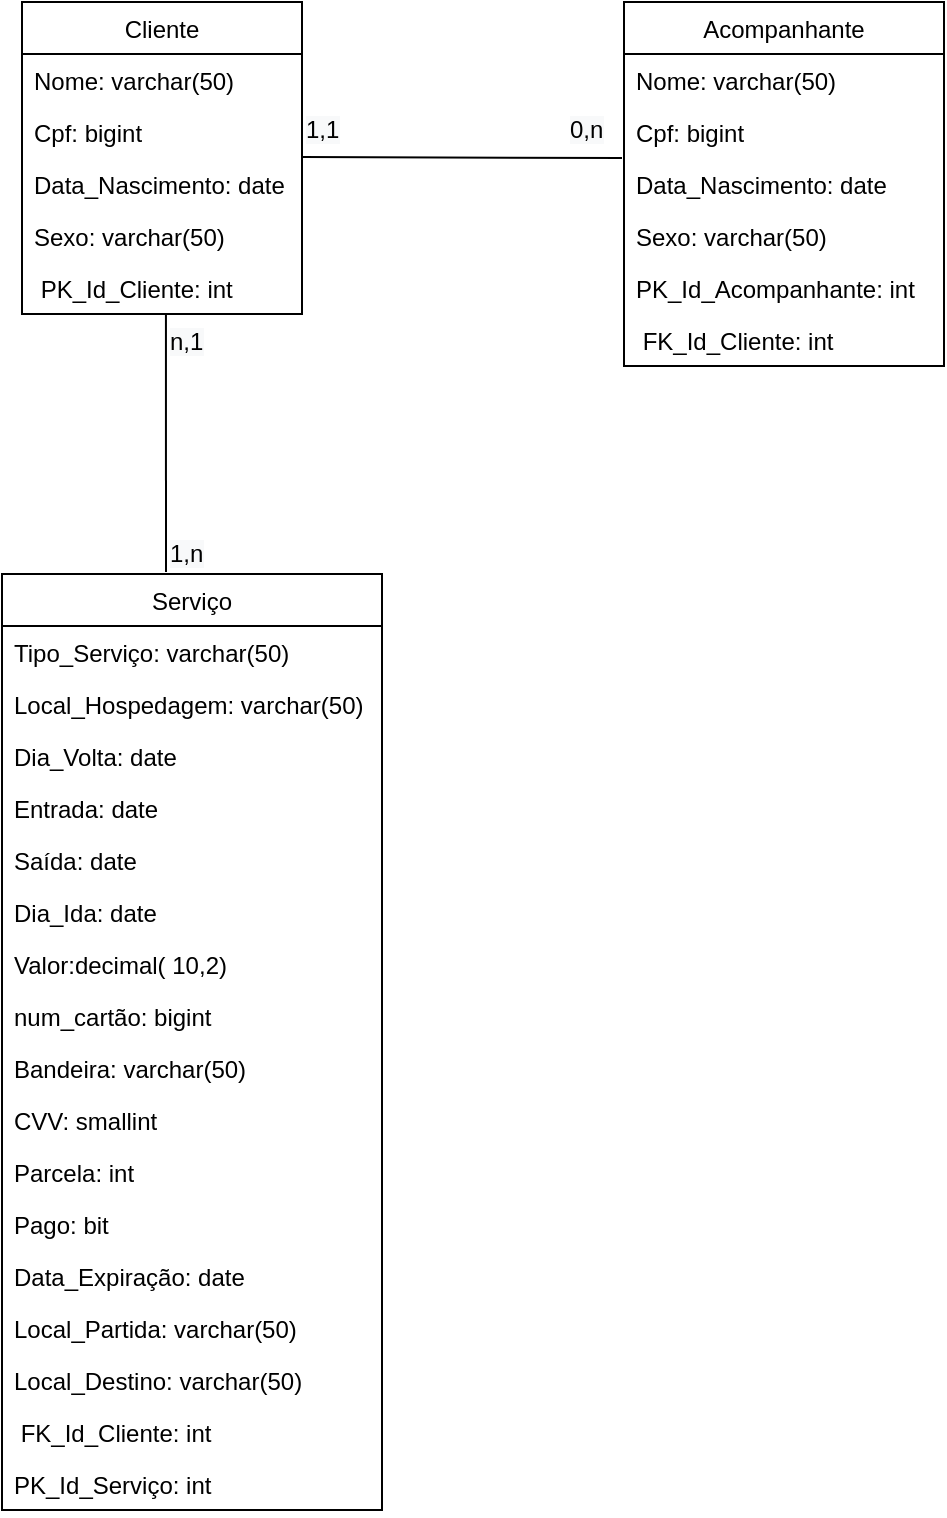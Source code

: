 <mxfile version="15.9.5" type="device"><diagram id="usKeYtLp4isjGBSe1c9B" name="Page-1"><mxGraphModel dx="1320" dy="450" grid="1" gridSize="10" guides="1" tooltips="1" connect="1" arrows="1" fold="1" page="1" pageScale="1" pageWidth="827" pageHeight="1169" math="0" shadow="0"><root><mxCell id="0"/><mxCell id="1" parent="0"/><mxCell id="VFJkjJICv9thIvMyoZKC-1" value="Cliente" style="swimlane;fontStyle=0;childLayout=stackLayout;horizontal=1;startSize=26;fillColor=none;horizontalStack=0;resizeParent=1;resizeParentMax=0;resizeLast=0;collapsible=1;marginBottom=0;" vertex="1" parent="1"><mxGeometry x="230" y="70" width="140" height="156" as="geometry"/></mxCell><mxCell id="VFJkjJICv9thIvMyoZKC-2" value="Nome: varchar(50)" style="text;strokeColor=none;fillColor=none;align=left;verticalAlign=top;spacingLeft=4;spacingRight=4;overflow=hidden;rotatable=0;points=[[0,0.5],[1,0.5]];portConstraint=eastwest;" vertex="1" parent="VFJkjJICv9thIvMyoZKC-1"><mxGeometry y="26" width="140" height="26" as="geometry"/></mxCell><mxCell id="VFJkjJICv9thIvMyoZKC-3" value="Cpf: bigint" style="text;strokeColor=none;fillColor=none;align=left;verticalAlign=top;spacingLeft=4;spacingRight=4;overflow=hidden;rotatable=0;points=[[0,0.5],[1,0.5]];portConstraint=eastwest;" vertex="1" parent="VFJkjJICv9thIvMyoZKC-1"><mxGeometry y="52" width="140" height="26" as="geometry"/></mxCell><mxCell id="VFJkjJICv9thIvMyoZKC-4" value="Data_Nascimento: date" style="text;strokeColor=none;fillColor=none;align=left;verticalAlign=top;spacingLeft=4;spacingRight=4;overflow=hidden;rotatable=0;points=[[0,0.5],[1,0.5]];portConstraint=eastwest;" vertex="1" parent="VFJkjJICv9thIvMyoZKC-1"><mxGeometry y="78" width="140" height="26" as="geometry"/></mxCell><mxCell id="VFJkjJICv9thIvMyoZKC-5" value="Sexo: varchar(50)" style="text;strokeColor=none;fillColor=none;align=left;verticalAlign=top;spacingLeft=4;spacingRight=4;overflow=hidden;rotatable=0;points=[[0,0.5],[1,0.5]];portConstraint=eastwest;" vertex="1" parent="VFJkjJICv9thIvMyoZKC-1"><mxGeometry y="104" width="140" height="26" as="geometry"/></mxCell><mxCell id="VFJkjJICv9thIvMyoZKC-6" value=" PK_Id_Cliente: int" style="text;strokeColor=none;fillColor=none;align=left;verticalAlign=top;spacingLeft=4;spacingRight=4;overflow=hidden;rotatable=0;points=[[0,0.5],[1,0.5]];portConstraint=eastwest;" vertex="1" parent="VFJkjJICv9thIvMyoZKC-1"><mxGeometry y="130" width="140" height="26" as="geometry"/></mxCell><mxCell id="VFJkjJICv9thIvMyoZKC-7" value="Acompanhante" style="swimlane;fontStyle=0;childLayout=stackLayout;horizontal=1;startSize=26;fillColor=none;horizontalStack=0;resizeParent=1;resizeParentMax=0;resizeLast=0;collapsible=1;marginBottom=0;" vertex="1" parent="1"><mxGeometry x="531" y="70" width="160" height="182" as="geometry"/></mxCell><mxCell id="VFJkjJICv9thIvMyoZKC-8" value="Nome: varchar(50)" style="text;strokeColor=none;fillColor=none;align=left;verticalAlign=top;spacingLeft=4;spacingRight=4;overflow=hidden;rotatable=0;points=[[0,0.5],[1,0.5]];portConstraint=eastwest;" vertex="1" parent="VFJkjJICv9thIvMyoZKC-7"><mxGeometry y="26" width="160" height="26" as="geometry"/></mxCell><mxCell id="VFJkjJICv9thIvMyoZKC-9" value="Cpf: bigint" style="text;strokeColor=none;fillColor=none;align=left;verticalAlign=top;spacingLeft=4;spacingRight=4;overflow=hidden;rotatable=0;points=[[0,0.5],[1,0.5]];portConstraint=eastwest;" vertex="1" parent="VFJkjJICv9thIvMyoZKC-7"><mxGeometry y="52" width="160" height="26" as="geometry"/></mxCell><mxCell id="VFJkjJICv9thIvMyoZKC-10" value="Data_Nascimento: date" style="text;strokeColor=none;fillColor=none;align=left;verticalAlign=top;spacingLeft=4;spacingRight=4;overflow=hidden;rotatable=0;points=[[0,0.5],[1,0.5]];portConstraint=eastwest;" vertex="1" parent="VFJkjJICv9thIvMyoZKC-7"><mxGeometry y="78" width="160" height="26" as="geometry"/></mxCell><mxCell id="VFJkjJICv9thIvMyoZKC-11" value="Sexo: varchar(50)" style="text;strokeColor=none;fillColor=none;align=left;verticalAlign=top;spacingLeft=4;spacingRight=4;overflow=hidden;rotatable=0;points=[[0,0.5],[1,0.5]];portConstraint=eastwest;" vertex="1" parent="VFJkjJICv9thIvMyoZKC-7"><mxGeometry y="104" width="160" height="26" as="geometry"/></mxCell><mxCell id="VFJkjJICv9thIvMyoZKC-12" value="PK_Id_Acompanhante: int" style="text;strokeColor=none;fillColor=none;align=left;verticalAlign=top;spacingLeft=4;spacingRight=4;overflow=hidden;rotatable=0;points=[[0,0.5],[1,0.5]];portConstraint=eastwest;" vertex="1" parent="VFJkjJICv9thIvMyoZKC-7"><mxGeometry y="130" width="160" height="26" as="geometry"/></mxCell><mxCell id="VFJkjJICv9thIvMyoZKC-160" value=" FK_Id_Cliente: int" style="text;strokeColor=none;fillColor=none;align=left;verticalAlign=top;spacingLeft=4;spacingRight=4;overflow=hidden;rotatable=0;points=[[0,0.5],[1,0.5]];portConstraint=eastwest;" vertex="1" parent="VFJkjJICv9thIvMyoZKC-7"><mxGeometry y="156" width="160" height="26" as="geometry"/></mxCell><mxCell id="VFJkjJICv9thIvMyoZKC-13" value="Serviço" style="swimlane;fontStyle=0;childLayout=stackLayout;horizontal=1;startSize=26;fillColor=none;horizontalStack=0;resizeParent=1;resizeParentMax=0;resizeLast=0;collapsible=1;marginBottom=0;" vertex="1" parent="1"><mxGeometry x="220" y="356" width="190" height="468" as="geometry"/></mxCell><mxCell id="VFJkjJICv9thIvMyoZKC-162" value="Tipo_Serviço: varchar(50)" style="text;strokeColor=none;fillColor=none;align=left;verticalAlign=top;spacingLeft=4;spacingRight=4;overflow=hidden;rotatable=0;points=[[0,0.5],[1,0.5]];portConstraint=eastwest;" vertex="1" parent="VFJkjJICv9thIvMyoZKC-13"><mxGeometry y="26" width="190" height="26" as="geometry"/></mxCell><mxCell id="VFJkjJICv9thIvMyoZKC-121" value="Local_Hospedagem: varchar(50)" style="text;strokeColor=none;fillColor=none;align=left;verticalAlign=top;spacingLeft=4;spacingRight=4;overflow=hidden;rotatable=0;points=[[0,0.5],[1,0.5]];portConstraint=eastwest;" vertex="1" parent="VFJkjJICv9thIvMyoZKC-13"><mxGeometry y="52" width="190" height="26" as="geometry"/></mxCell><mxCell id="VFJkjJICv9thIvMyoZKC-119" value="Dia_Volta: date" style="text;strokeColor=none;fillColor=none;align=left;verticalAlign=top;spacingLeft=4;spacingRight=4;overflow=hidden;rotatable=0;points=[[0,0.5],[1,0.5]];portConstraint=eastwest;" vertex="1" parent="VFJkjJICv9thIvMyoZKC-13"><mxGeometry y="78" width="190" height="26" as="geometry"/></mxCell><mxCell id="VFJkjJICv9thIvMyoZKC-125" value="Entrada: date" style="text;strokeColor=none;fillColor=none;align=left;verticalAlign=top;spacingLeft=4;spacingRight=4;overflow=hidden;rotatable=0;points=[[0,0.5],[1,0.5]];portConstraint=eastwest;" vertex="1" parent="VFJkjJICv9thIvMyoZKC-13"><mxGeometry y="104" width="190" height="26" as="geometry"/></mxCell><mxCell id="VFJkjJICv9thIvMyoZKC-126" value="Saída: date" style="text;strokeColor=none;fillColor=none;align=left;verticalAlign=top;spacingLeft=4;spacingRight=4;overflow=hidden;rotatable=0;points=[[0,0.5],[1,0.5]];portConstraint=eastwest;" vertex="1" parent="VFJkjJICv9thIvMyoZKC-13"><mxGeometry y="130" width="190" height="26" as="geometry"/></mxCell><mxCell id="VFJkjJICv9thIvMyoZKC-118" value="Dia_Ida: date" style="text;strokeColor=none;fillColor=none;align=left;verticalAlign=top;spacingLeft=4;spacingRight=4;overflow=hidden;rotatable=0;points=[[0,0.5],[1,0.5]];portConstraint=eastwest;" vertex="1" parent="VFJkjJICv9thIvMyoZKC-13"><mxGeometry y="156" width="190" height="26" as="geometry"/></mxCell><mxCell id="VFJkjJICv9thIvMyoZKC-168" value="Valor:decimal( 10,2) " style="text;strokeColor=none;fillColor=none;align=left;verticalAlign=top;spacingLeft=4;spacingRight=4;overflow=hidden;rotatable=0;points=[[0,0.5],[1,0.5]];portConstraint=eastwest;" vertex="1" parent="VFJkjJICv9thIvMyoZKC-13"><mxGeometry y="182" width="190" height="26" as="geometry"/></mxCell><mxCell id="VFJkjJICv9thIvMyoZKC-52" value="num_cartão: bigint" style="text;strokeColor=none;fillColor=none;align=left;verticalAlign=top;spacingLeft=4;spacingRight=4;overflow=hidden;rotatable=0;points=[[0,0.5],[1,0.5]];portConstraint=eastwest;" vertex="1" parent="VFJkjJICv9thIvMyoZKC-13"><mxGeometry y="208" width="190" height="26" as="geometry"/></mxCell><mxCell id="VFJkjJICv9thIvMyoZKC-51" value="Bandeira: varchar(50)" style="text;strokeColor=none;fillColor=none;align=left;verticalAlign=top;spacingLeft=4;spacingRight=4;overflow=hidden;rotatable=0;points=[[0,0.5],[1,0.5]];portConstraint=eastwest;" vertex="1" parent="VFJkjJICv9thIvMyoZKC-13"><mxGeometry y="234" width="190" height="26" as="geometry"/></mxCell><mxCell id="VFJkjJICv9thIvMyoZKC-54" value="CVV: smallint" style="text;strokeColor=none;fillColor=none;align=left;verticalAlign=top;spacingLeft=4;spacingRight=4;overflow=hidden;rotatable=0;points=[[0,0.5],[1,0.5]];portConstraint=eastwest;" vertex="1" parent="VFJkjJICv9thIvMyoZKC-13"><mxGeometry y="260" width="190" height="26" as="geometry"/></mxCell><mxCell id="VFJkjJICv9thIvMyoZKC-58" value="Parcela: int" style="text;strokeColor=none;fillColor=none;align=left;verticalAlign=top;spacingLeft=4;spacingRight=4;overflow=hidden;rotatable=0;points=[[0,0.5],[1,0.5]];portConstraint=eastwest;" vertex="1" parent="VFJkjJICv9thIvMyoZKC-13"><mxGeometry y="286" width="190" height="26" as="geometry"/></mxCell><mxCell id="VFJkjJICv9thIvMyoZKC-57" value="Pago: bit" style="text;strokeColor=none;fillColor=none;align=left;verticalAlign=top;spacingLeft=4;spacingRight=4;overflow=hidden;rotatable=0;points=[[0,0.5],[1,0.5]];portConstraint=eastwest;" vertex="1" parent="VFJkjJICv9thIvMyoZKC-13"><mxGeometry y="312" width="190" height="26" as="geometry"/></mxCell><mxCell id="VFJkjJICv9thIvMyoZKC-53" value="Data_Expiração: date" style="text;strokeColor=none;fillColor=none;align=left;verticalAlign=top;spacingLeft=4;spacingRight=4;overflow=hidden;rotatable=0;points=[[0,0.5],[1,0.5]];portConstraint=eastwest;" vertex="1" parent="VFJkjJICv9thIvMyoZKC-13"><mxGeometry y="338" width="190" height="26" as="geometry"/></mxCell><mxCell id="VFJkjJICv9thIvMyoZKC-117" value="Local_Partida: varchar(50)" style="text;strokeColor=none;fillColor=none;align=left;verticalAlign=top;spacingLeft=4;spacingRight=4;overflow=hidden;rotatable=0;points=[[0,0.5],[1,0.5]];portConstraint=eastwest;" vertex="1" parent="VFJkjJICv9thIvMyoZKC-13"><mxGeometry y="364" width="190" height="26" as="geometry"/></mxCell><mxCell id="VFJkjJICv9thIvMyoZKC-116" value="Local_Destino: varchar(50)" style="text;strokeColor=none;fillColor=none;align=left;verticalAlign=top;spacingLeft=4;spacingRight=4;overflow=hidden;rotatable=0;points=[[0,0.5],[1,0.5]];portConstraint=eastwest;" vertex="1" parent="VFJkjJICv9thIvMyoZKC-13"><mxGeometry y="390" width="190" height="26" as="geometry"/></mxCell><mxCell id="VFJkjJICv9thIvMyoZKC-14" value=" FK_Id_Cliente: int" style="text;strokeColor=none;fillColor=none;align=left;verticalAlign=top;spacingLeft=4;spacingRight=4;overflow=hidden;rotatable=0;points=[[0,0.5],[1,0.5]];portConstraint=eastwest;" vertex="1" parent="VFJkjJICv9thIvMyoZKC-13"><mxGeometry y="416" width="190" height="26" as="geometry"/></mxCell><mxCell id="VFJkjJICv9thIvMyoZKC-18" value="PK_Id_Serviço: int" style="text;strokeColor=none;fillColor=none;align=left;verticalAlign=top;spacingLeft=4;spacingRight=4;overflow=hidden;rotatable=0;points=[[0,0.5],[1,0.5]];portConstraint=eastwest;" vertex="1" parent="VFJkjJICv9thIvMyoZKC-13"><mxGeometry y="442" width="190" height="26" as="geometry"/></mxCell><mxCell id="VFJkjJICv9thIvMyoZKC-130" value="" style="endArrow=none;html=1;rounded=0;" edge="1" parent="1"><mxGeometry width="50" height="50" relative="1" as="geometry"><mxPoint x="370" y="147.5" as="sourcePoint"/><mxPoint x="530" y="148" as="targetPoint"/></mxGeometry></mxCell><mxCell id="VFJkjJICv9thIvMyoZKC-131" value="" style="endArrow=none;html=1;rounded=0;entryX=0.514;entryY=1.077;entryDx=0;entryDy=0;entryPerimeter=0;exitX=0.45;exitY=-0.013;exitDx=0;exitDy=0;exitPerimeter=0;" edge="1" parent="1"><mxGeometry width="50" height="50" relative="1" as="geometry"><mxPoint x="302" y="354.986" as="sourcePoint"/><mxPoint x="301.96" y="226.002" as="targetPoint"/></mxGeometry></mxCell><mxCell id="VFJkjJICv9thIvMyoZKC-146" value="&lt;span style=&quot;color: rgb(0, 0, 0); font-family: helvetica; font-size: 12px; font-style: normal; font-weight: 400; letter-spacing: normal; text-align: center; text-indent: 0px; text-transform: none; word-spacing: 0px; background-color: rgb(248, 249, 250); display: inline; float: none;&quot;&gt;0,n&lt;/span&gt;" style="text;whiteSpace=wrap;html=1;" vertex="1" parent="1"><mxGeometry x="502" y="120" width="29" height="30" as="geometry"/></mxCell><mxCell id="VFJkjJICv9thIvMyoZKC-147" value="&lt;span style=&quot;color: rgb(0, 0, 0); font-family: helvetica; font-size: 12px; font-style: normal; font-weight: 400; letter-spacing: normal; text-align: center; text-indent: 0px; text-transform: none; word-spacing: 0px; background-color: rgb(248, 249, 250); display: inline; float: none;&quot;&gt;1,1&lt;/span&gt;" style="text;whiteSpace=wrap;html=1;" vertex="1" parent="1"><mxGeometry x="370" y="120" width="20" height="30" as="geometry"/></mxCell><mxCell id="VFJkjJICv9thIvMyoZKC-148" value="&lt;span style=&quot;color: rgb(0, 0, 0); font-family: helvetica; font-size: 12px; font-style: normal; font-weight: 400; letter-spacing: normal; text-align: center; text-indent: 0px; text-transform: none; word-spacing: 0px; background-color: rgb(248, 249, 250); display: inline; float: none;&quot;&gt;n,1&lt;/span&gt;" style="text;whiteSpace=wrap;html=1;" vertex="1" parent="1"><mxGeometry x="302" y="226" width="40" height="26" as="geometry"/></mxCell><mxCell id="VFJkjJICv9thIvMyoZKC-149" value="&lt;span style=&quot;color: rgb(0, 0, 0); font-family: helvetica; font-size: 12px; font-style: normal; font-weight: 400; letter-spacing: normal; text-align: center; text-indent: 0px; text-transform: none; word-spacing: 0px; background-color: rgb(248, 249, 250); display: inline; float: none;&quot;&gt;1,n&lt;/span&gt;" style="text;whiteSpace=wrap;html=1;" vertex="1" parent="1"><mxGeometry x="302" y="332" width="40" height="24" as="geometry"/></mxCell></root></mxGraphModel></diagram></mxfile>